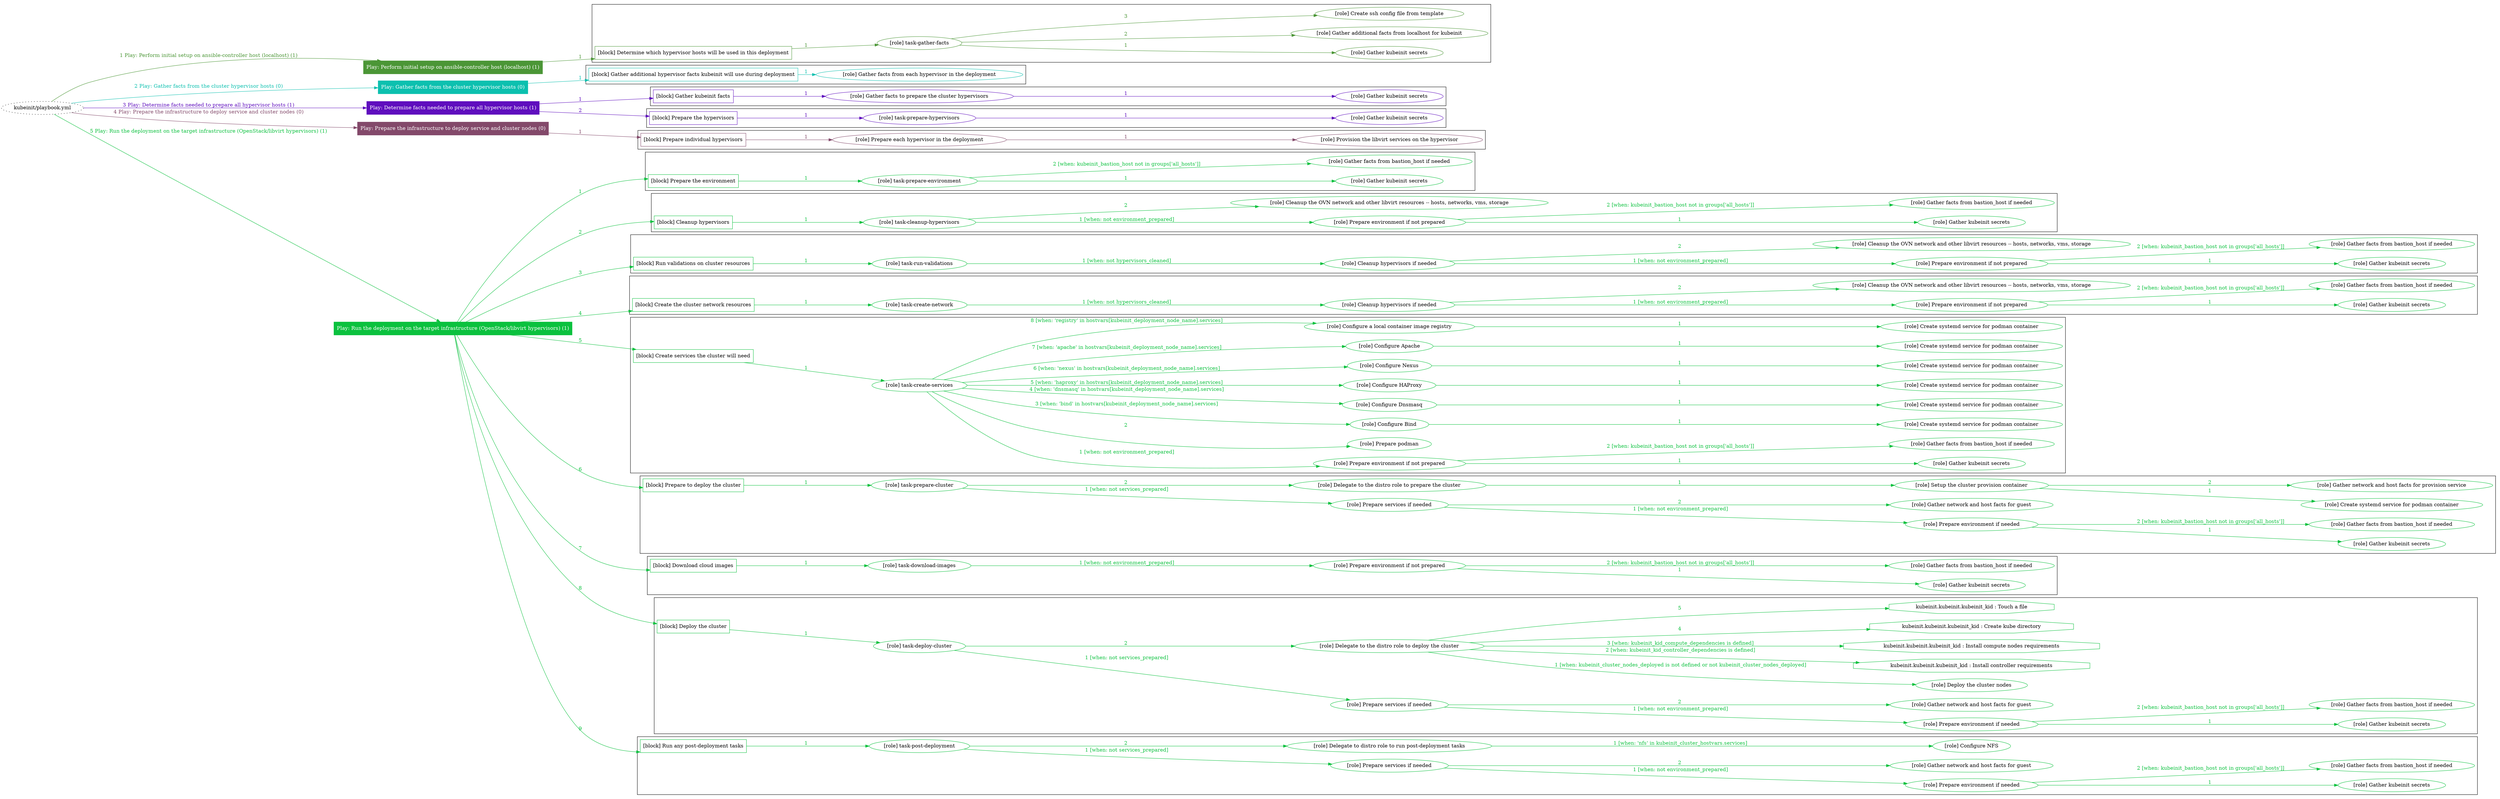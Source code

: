 digraph {
	graph [concentrate=true ordering=in rankdir=LR ratio=fill]
	edge [esep=5 sep=10]
	"kubeinit/playbook.yml" [URL="/home/runner/work/kubeinit/kubeinit/kubeinit/playbook.yml" id=playbook_a48a2277 style=dotted]
	"kubeinit/playbook.yml" -> play_a5d25273 [label="1 Play: Perform initial setup on ansible-controller host (localhost) (1)" color="#4b9636" fontcolor="#4b9636" id=edge_play_a5d25273 labeltooltip="1 Play: Perform initial setup on ansible-controller host (localhost) (1)" tooltip="1 Play: Perform initial setup on ansible-controller host (localhost) (1)"]
	subgraph "Play: Perform initial setup on ansible-controller host (localhost) (1)" {
		play_a5d25273 [label="Play: Perform initial setup on ansible-controller host (localhost) (1)" URL="/home/runner/work/kubeinit/kubeinit/kubeinit/playbook.yml" color="#4b9636" fontcolor="#ffffff" id=play_a5d25273 shape=box style=filled tooltip=localhost]
		play_a5d25273 -> block_2c07a38f [label=1 color="#4b9636" fontcolor="#4b9636" id=edge_block_2c07a38f labeltooltip=1 tooltip=1]
		subgraph cluster_block_2c07a38f {
			block_2c07a38f [label="[block] Determine which hypervisor hosts will be used in this deployment" URL="/home/runner/work/kubeinit/kubeinit/kubeinit/playbook.yml" color="#4b9636" id=block_2c07a38f labeltooltip="Determine which hypervisor hosts will be used in this deployment" shape=box tooltip="Determine which hypervisor hosts will be used in this deployment"]
			block_2c07a38f -> role_2b4d961a [label="1 " color="#4b9636" fontcolor="#4b9636" id=edge_role_2b4d961a labeltooltip="1 " tooltip="1 "]
			subgraph "task-gather-facts" {
				role_2b4d961a [label="[role] task-gather-facts" URL="/home/runner/work/kubeinit/kubeinit/kubeinit/playbook.yml" color="#4b9636" id=role_2b4d961a tooltip="task-gather-facts"]
				role_2b4d961a -> role_d9a3fd1f [label="1 " color="#4b9636" fontcolor="#4b9636" id=edge_role_d9a3fd1f labeltooltip="1 " tooltip="1 "]
				subgraph "Gather kubeinit secrets" {
					role_d9a3fd1f [label="[role] Gather kubeinit secrets" URL="/home/runner/.ansible/collections/ansible_collections/kubeinit/kubeinit/roles/kubeinit_prepare/tasks/build_hypervisors_group.yml" color="#4b9636" id=role_d9a3fd1f tooltip="Gather kubeinit secrets"]
				}
				role_2b4d961a -> role_bcb44d27 [label="2 " color="#4b9636" fontcolor="#4b9636" id=edge_role_bcb44d27 labeltooltip="2 " tooltip="2 "]
				subgraph "Gather additional facts from localhost for kubeinit" {
					role_bcb44d27 [label="[role] Gather additional facts from localhost for kubeinit" URL="/home/runner/.ansible/collections/ansible_collections/kubeinit/kubeinit/roles/kubeinit_prepare/tasks/build_hypervisors_group.yml" color="#4b9636" id=role_bcb44d27 tooltip="Gather additional facts from localhost for kubeinit"]
				}
				role_2b4d961a -> role_b52e5067 [label="3 " color="#4b9636" fontcolor="#4b9636" id=edge_role_b52e5067 labeltooltip="3 " tooltip="3 "]
				subgraph "Create ssh config file from template" {
					role_b52e5067 [label="[role] Create ssh config file from template" URL="/home/runner/.ansible/collections/ansible_collections/kubeinit/kubeinit/roles/kubeinit_prepare/tasks/build_hypervisors_group.yml" color="#4b9636" id=role_b52e5067 tooltip="Create ssh config file from template"]
				}
			}
		}
	}
	"kubeinit/playbook.yml" -> play_1e94cd40 [label="2 Play: Gather facts from the cluster hypervisor hosts (0)" color="#0cc0af" fontcolor="#0cc0af" id=edge_play_1e94cd40 labeltooltip="2 Play: Gather facts from the cluster hypervisor hosts (0)" tooltip="2 Play: Gather facts from the cluster hypervisor hosts (0)"]
	subgraph "Play: Gather facts from the cluster hypervisor hosts (0)" {
		play_1e94cd40 [label="Play: Gather facts from the cluster hypervisor hosts (0)" URL="/home/runner/work/kubeinit/kubeinit/kubeinit/playbook.yml" color="#0cc0af" fontcolor="#ffffff" id=play_1e94cd40 shape=box style=filled tooltip="Play: Gather facts from the cluster hypervisor hosts (0)"]
		play_1e94cd40 -> block_a9047fff [label=1 color="#0cc0af" fontcolor="#0cc0af" id=edge_block_a9047fff labeltooltip=1 tooltip=1]
		subgraph cluster_block_a9047fff {
			block_a9047fff [label="[block] Gather additional hypervisor facts kubeinit will use during deployment" URL="/home/runner/work/kubeinit/kubeinit/kubeinit/playbook.yml" color="#0cc0af" id=block_a9047fff labeltooltip="Gather additional hypervisor facts kubeinit will use during deployment" shape=box tooltip="Gather additional hypervisor facts kubeinit will use during deployment"]
			block_a9047fff -> role_079c99e6 [label="1 " color="#0cc0af" fontcolor="#0cc0af" id=edge_role_079c99e6 labeltooltip="1 " tooltip="1 "]
			subgraph "Gather facts from each hypervisor in the deployment" {
				role_079c99e6 [label="[role] Gather facts from each hypervisor in the deployment" URL="/home/runner/work/kubeinit/kubeinit/kubeinit/playbook.yml" color="#0cc0af" id=role_079c99e6 tooltip="Gather facts from each hypervisor in the deployment"]
			}
		}
	}
	"kubeinit/playbook.yml" -> play_a0967e95 [label="3 Play: Determine facts needed to prepare all hypervisor hosts (1)" color="#5f0ebe" fontcolor="#5f0ebe" id=edge_play_a0967e95 labeltooltip="3 Play: Determine facts needed to prepare all hypervisor hosts (1)" tooltip="3 Play: Determine facts needed to prepare all hypervisor hosts (1)"]
	subgraph "Play: Determine facts needed to prepare all hypervisor hosts (1)" {
		play_a0967e95 [label="Play: Determine facts needed to prepare all hypervisor hosts (1)" URL="/home/runner/work/kubeinit/kubeinit/kubeinit/playbook.yml" color="#5f0ebe" fontcolor="#ffffff" id=play_a0967e95 shape=box style=filled tooltip=localhost]
		play_a0967e95 -> block_c52c2a7d [label=1 color="#5f0ebe" fontcolor="#5f0ebe" id=edge_block_c52c2a7d labeltooltip=1 tooltip=1]
		subgraph cluster_block_c52c2a7d {
			block_c52c2a7d [label="[block] Gather kubeinit facts" URL="/home/runner/work/kubeinit/kubeinit/kubeinit/playbook.yml" color="#5f0ebe" id=block_c52c2a7d labeltooltip="Gather kubeinit facts" shape=box tooltip="Gather kubeinit facts"]
			block_c52c2a7d -> role_381b7d83 [label="1 " color="#5f0ebe" fontcolor="#5f0ebe" id=edge_role_381b7d83 labeltooltip="1 " tooltip="1 "]
			subgraph "Gather facts to prepare the cluster hypervisors" {
				role_381b7d83 [label="[role] Gather facts to prepare the cluster hypervisors" URL="/home/runner/work/kubeinit/kubeinit/kubeinit/playbook.yml" color="#5f0ebe" id=role_381b7d83 tooltip="Gather facts to prepare the cluster hypervisors"]
				role_381b7d83 -> role_ba93ed94 [label="1 " color="#5f0ebe" fontcolor="#5f0ebe" id=edge_role_ba93ed94 labeltooltip="1 " tooltip="1 "]
				subgraph "Gather kubeinit secrets" {
					role_ba93ed94 [label="[role] Gather kubeinit secrets" URL="/home/runner/.ansible/collections/ansible_collections/kubeinit/kubeinit/roles/kubeinit_prepare/tasks/gather_kubeinit_facts.yml" color="#5f0ebe" id=role_ba93ed94 tooltip="Gather kubeinit secrets"]
				}
			}
		}
		play_a0967e95 -> block_7bc893ea [label=2 color="#5f0ebe" fontcolor="#5f0ebe" id=edge_block_7bc893ea labeltooltip=2 tooltip=2]
		subgraph cluster_block_7bc893ea {
			block_7bc893ea [label="[block] Prepare the hypervisors" URL="/home/runner/work/kubeinit/kubeinit/kubeinit/playbook.yml" color="#5f0ebe" id=block_7bc893ea labeltooltip="Prepare the hypervisors" shape=box tooltip="Prepare the hypervisors"]
			block_7bc893ea -> role_4feea10c [label="1 " color="#5f0ebe" fontcolor="#5f0ebe" id=edge_role_4feea10c labeltooltip="1 " tooltip="1 "]
			subgraph "task-prepare-hypervisors" {
				role_4feea10c [label="[role] task-prepare-hypervisors" URL="/home/runner/work/kubeinit/kubeinit/kubeinit/playbook.yml" color="#5f0ebe" id=role_4feea10c tooltip="task-prepare-hypervisors"]
				role_4feea10c -> role_c8824adf [label="1 " color="#5f0ebe" fontcolor="#5f0ebe" id=edge_role_c8824adf labeltooltip="1 " tooltip="1 "]
				subgraph "Gather kubeinit secrets" {
					role_c8824adf [label="[role] Gather kubeinit secrets" URL="/home/runner/.ansible/collections/ansible_collections/kubeinit/kubeinit/roles/kubeinit_prepare/tasks/gather_kubeinit_facts.yml" color="#5f0ebe" id=role_c8824adf tooltip="Gather kubeinit secrets"]
				}
			}
		}
	}
	"kubeinit/playbook.yml" -> play_c64cb3b4 [label="4 Play: Prepare the infrastructure to deploy service and cluster nodes (0)" color="#83496a" fontcolor="#83496a" id=edge_play_c64cb3b4 labeltooltip="4 Play: Prepare the infrastructure to deploy service and cluster nodes (0)" tooltip="4 Play: Prepare the infrastructure to deploy service and cluster nodes (0)"]
	subgraph "Play: Prepare the infrastructure to deploy service and cluster nodes (0)" {
		play_c64cb3b4 [label="Play: Prepare the infrastructure to deploy service and cluster nodes (0)" URL="/home/runner/work/kubeinit/kubeinit/kubeinit/playbook.yml" color="#83496a" fontcolor="#ffffff" id=play_c64cb3b4 shape=box style=filled tooltip="Play: Prepare the infrastructure to deploy service and cluster nodes (0)"]
		play_c64cb3b4 -> block_1e1d881a [label=1 color="#83496a" fontcolor="#83496a" id=edge_block_1e1d881a labeltooltip=1 tooltip=1]
		subgraph cluster_block_1e1d881a {
			block_1e1d881a [label="[block] Prepare individual hypervisors" URL="/home/runner/work/kubeinit/kubeinit/kubeinit/playbook.yml" color="#83496a" id=block_1e1d881a labeltooltip="Prepare individual hypervisors" shape=box tooltip="Prepare individual hypervisors"]
			block_1e1d881a -> role_43c94fa7 [label="1 " color="#83496a" fontcolor="#83496a" id=edge_role_43c94fa7 labeltooltip="1 " tooltip="1 "]
			subgraph "Prepare each hypervisor in the deployment" {
				role_43c94fa7 [label="[role] Prepare each hypervisor in the deployment" URL="/home/runner/work/kubeinit/kubeinit/kubeinit/playbook.yml" color="#83496a" id=role_43c94fa7 tooltip="Prepare each hypervisor in the deployment"]
				role_43c94fa7 -> role_e294dff8 [label="1 " color="#83496a" fontcolor="#83496a" id=edge_role_e294dff8 labeltooltip="1 " tooltip="1 "]
				subgraph "Provision the libvirt services on the hypervisor" {
					role_e294dff8 [label="[role] Provision the libvirt services on the hypervisor" URL="/home/runner/.ansible/collections/ansible_collections/kubeinit/kubeinit/roles/kubeinit_prepare/tasks/prepare_hypervisor.yml" color="#83496a" id=role_e294dff8 tooltip="Provision the libvirt services on the hypervisor"]
				}
			}
		}
	}
	"kubeinit/playbook.yml" -> play_58865e2a [label="5 Play: Run the deployment on the target infrastructure (OpenStack/libvirt hypervisors) (1)" color="#0bc13e" fontcolor="#0bc13e" id=edge_play_58865e2a labeltooltip="5 Play: Run the deployment on the target infrastructure (OpenStack/libvirt hypervisors) (1)" tooltip="5 Play: Run the deployment on the target infrastructure (OpenStack/libvirt hypervisors) (1)"]
	subgraph "Play: Run the deployment on the target infrastructure (OpenStack/libvirt hypervisors) (1)" {
		play_58865e2a [label="Play: Run the deployment on the target infrastructure (OpenStack/libvirt hypervisors) (1)" URL="/home/runner/work/kubeinit/kubeinit/kubeinit/playbook.yml" color="#0bc13e" fontcolor="#ffffff" id=play_58865e2a shape=box style=filled tooltip=localhost]
		play_58865e2a -> block_5cbe4fa2 [label=1 color="#0bc13e" fontcolor="#0bc13e" id=edge_block_5cbe4fa2 labeltooltip=1 tooltip=1]
		subgraph cluster_block_5cbe4fa2 {
			block_5cbe4fa2 [label="[block] Prepare the environment" URL="/home/runner/work/kubeinit/kubeinit/kubeinit/playbook.yml" color="#0bc13e" id=block_5cbe4fa2 labeltooltip="Prepare the environment" shape=box tooltip="Prepare the environment"]
			block_5cbe4fa2 -> role_d7396f3a [label="1 " color="#0bc13e" fontcolor="#0bc13e" id=edge_role_d7396f3a labeltooltip="1 " tooltip="1 "]
			subgraph "task-prepare-environment" {
				role_d7396f3a [label="[role] task-prepare-environment" URL="/home/runner/work/kubeinit/kubeinit/kubeinit/playbook.yml" color="#0bc13e" id=role_d7396f3a tooltip="task-prepare-environment"]
				role_d7396f3a -> role_b352061d [label="1 " color="#0bc13e" fontcolor="#0bc13e" id=edge_role_b352061d labeltooltip="1 " tooltip="1 "]
				subgraph "Gather kubeinit secrets" {
					role_b352061d [label="[role] Gather kubeinit secrets" URL="/home/runner/.ansible/collections/ansible_collections/kubeinit/kubeinit/roles/kubeinit_prepare/tasks/gather_kubeinit_facts.yml" color="#0bc13e" id=role_b352061d tooltip="Gather kubeinit secrets"]
				}
				role_d7396f3a -> role_f04bb5f8 [label="2 [when: kubeinit_bastion_host not in groups['all_hosts']]" color="#0bc13e" fontcolor="#0bc13e" id=edge_role_f04bb5f8 labeltooltip="2 [when: kubeinit_bastion_host not in groups['all_hosts']]" tooltip="2 [when: kubeinit_bastion_host not in groups['all_hosts']]"]
				subgraph "Gather facts from bastion_host if needed" {
					role_f04bb5f8 [label="[role] Gather facts from bastion_host if needed" URL="/home/runner/.ansible/collections/ansible_collections/kubeinit/kubeinit/roles/kubeinit_prepare/tasks/main.yml" color="#0bc13e" id=role_f04bb5f8 tooltip="Gather facts from bastion_host if needed"]
				}
			}
		}
		play_58865e2a -> block_dc0dbefd [label=2 color="#0bc13e" fontcolor="#0bc13e" id=edge_block_dc0dbefd labeltooltip=2 tooltip=2]
		subgraph cluster_block_dc0dbefd {
			block_dc0dbefd [label="[block] Cleanup hypervisors" URL="/home/runner/work/kubeinit/kubeinit/kubeinit/playbook.yml" color="#0bc13e" id=block_dc0dbefd labeltooltip="Cleanup hypervisors" shape=box tooltip="Cleanup hypervisors"]
			block_dc0dbefd -> role_5a1a1c54 [label="1 " color="#0bc13e" fontcolor="#0bc13e" id=edge_role_5a1a1c54 labeltooltip="1 " tooltip="1 "]
			subgraph "task-cleanup-hypervisors" {
				role_5a1a1c54 [label="[role] task-cleanup-hypervisors" URL="/home/runner/work/kubeinit/kubeinit/kubeinit/playbook.yml" color="#0bc13e" id=role_5a1a1c54 tooltip="task-cleanup-hypervisors"]
				role_5a1a1c54 -> role_d30f5492 [label="1 [when: not environment_prepared]" color="#0bc13e" fontcolor="#0bc13e" id=edge_role_d30f5492 labeltooltip="1 [when: not environment_prepared]" tooltip="1 [when: not environment_prepared]"]
				subgraph "Prepare environment if not prepared" {
					role_d30f5492 [label="[role] Prepare environment if not prepared" URL="/home/runner/.ansible/collections/ansible_collections/kubeinit/kubeinit/roles/kubeinit_libvirt/tasks/cleanup_hypervisors.yml" color="#0bc13e" id=role_d30f5492 tooltip="Prepare environment if not prepared"]
					role_d30f5492 -> role_711d78d5 [label="1 " color="#0bc13e" fontcolor="#0bc13e" id=edge_role_711d78d5 labeltooltip="1 " tooltip="1 "]
					subgraph "Gather kubeinit secrets" {
						role_711d78d5 [label="[role] Gather kubeinit secrets" URL="/home/runner/.ansible/collections/ansible_collections/kubeinit/kubeinit/roles/kubeinit_prepare/tasks/gather_kubeinit_facts.yml" color="#0bc13e" id=role_711d78d5 tooltip="Gather kubeinit secrets"]
					}
					role_d30f5492 -> role_93ffa6a8 [label="2 [when: kubeinit_bastion_host not in groups['all_hosts']]" color="#0bc13e" fontcolor="#0bc13e" id=edge_role_93ffa6a8 labeltooltip="2 [when: kubeinit_bastion_host not in groups['all_hosts']]" tooltip="2 [when: kubeinit_bastion_host not in groups['all_hosts']]"]
					subgraph "Gather facts from bastion_host if needed" {
						role_93ffa6a8 [label="[role] Gather facts from bastion_host if needed" URL="/home/runner/.ansible/collections/ansible_collections/kubeinit/kubeinit/roles/kubeinit_prepare/tasks/main.yml" color="#0bc13e" id=role_93ffa6a8 tooltip="Gather facts from bastion_host if needed"]
					}
				}
				role_5a1a1c54 -> role_9eaf2802 [label="2 " color="#0bc13e" fontcolor="#0bc13e" id=edge_role_9eaf2802 labeltooltip="2 " tooltip="2 "]
				subgraph "Cleanup the OVN network and other libvirt resources -- hosts, networks, vms, storage" {
					role_9eaf2802 [label="[role] Cleanup the OVN network and other libvirt resources -- hosts, networks, vms, storage" URL="/home/runner/.ansible/collections/ansible_collections/kubeinit/kubeinit/roles/kubeinit_libvirt/tasks/cleanup_hypervisors.yml" color="#0bc13e" id=role_9eaf2802 tooltip="Cleanup the OVN network and other libvirt resources -- hosts, networks, vms, storage"]
				}
			}
		}
		play_58865e2a -> block_aace1b4f [label=3 color="#0bc13e" fontcolor="#0bc13e" id=edge_block_aace1b4f labeltooltip=3 tooltip=3]
		subgraph cluster_block_aace1b4f {
			block_aace1b4f [label="[block] Run validations on cluster resources" URL="/home/runner/work/kubeinit/kubeinit/kubeinit/playbook.yml" color="#0bc13e" id=block_aace1b4f labeltooltip="Run validations on cluster resources" shape=box tooltip="Run validations on cluster resources"]
			block_aace1b4f -> role_955678df [label="1 " color="#0bc13e" fontcolor="#0bc13e" id=edge_role_955678df labeltooltip="1 " tooltip="1 "]
			subgraph "task-run-validations" {
				role_955678df [label="[role] task-run-validations" URL="/home/runner/work/kubeinit/kubeinit/kubeinit/playbook.yml" color="#0bc13e" id=role_955678df tooltip="task-run-validations"]
				role_955678df -> role_e5bd6dd7 [label="1 [when: not hypervisors_cleaned]" color="#0bc13e" fontcolor="#0bc13e" id=edge_role_e5bd6dd7 labeltooltip="1 [when: not hypervisors_cleaned]" tooltip="1 [when: not hypervisors_cleaned]"]
				subgraph "Cleanup hypervisors if needed" {
					role_e5bd6dd7 [label="[role] Cleanup hypervisors if needed" URL="/home/runner/.ansible/collections/ansible_collections/kubeinit/kubeinit/roles/kubeinit_validations/tasks/main.yml" color="#0bc13e" id=role_e5bd6dd7 tooltip="Cleanup hypervisors if needed"]
					role_e5bd6dd7 -> role_db9baa74 [label="1 [when: not environment_prepared]" color="#0bc13e" fontcolor="#0bc13e" id=edge_role_db9baa74 labeltooltip="1 [when: not environment_prepared]" tooltip="1 [when: not environment_prepared]"]
					subgraph "Prepare environment if not prepared" {
						role_db9baa74 [label="[role] Prepare environment if not prepared" URL="/home/runner/.ansible/collections/ansible_collections/kubeinit/kubeinit/roles/kubeinit_libvirt/tasks/cleanup_hypervisors.yml" color="#0bc13e" id=role_db9baa74 tooltip="Prepare environment if not prepared"]
						role_db9baa74 -> role_b9b709ad [label="1 " color="#0bc13e" fontcolor="#0bc13e" id=edge_role_b9b709ad labeltooltip="1 " tooltip="1 "]
						subgraph "Gather kubeinit secrets" {
							role_b9b709ad [label="[role] Gather kubeinit secrets" URL="/home/runner/.ansible/collections/ansible_collections/kubeinit/kubeinit/roles/kubeinit_prepare/tasks/gather_kubeinit_facts.yml" color="#0bc13e" id=role_b9b709ad tooltip="Gather kubeinit secrets"]
						}
						role_db9baa74 -> role_3b04ba94 [label="2 [when: kubeinit_bastion_host not in groups['all_hosts']]" color="#0bc13e" fontcolor="#0bc13e" id=edge_role_3b04ba94 labeltooltip="2 [when: kubeinit_bastion_host not in groups['all_hosts']]" tooltip="2 [when: kubeinit_bastion_host not in groups['all_hosts']]"]
						subgraph "Gather facts from bastion_host if needed" {
							role_3b04ba94 [label="[role] Gather facts from bastion_host if needed" URL="/home/runner/.ansible/collections/ansible_collections/kubeinit/kubeinit/roles/kubeinit_prepare/tasks/main.yml" color="#0bc13e" id=role_3b04ba94 tooltip="Gather facts from bastion_host if needed"]
						}
					}
					role_e5bd6dd7 -> role_31c054c8 [label="2 " color="#0bc13e" fontcolor="#0bc13e" id=edge_role_31c054c8 labeltooltip="2 " tooltip="2 "]
					subgraph "Cleanup the OVN network and other libvirt resources -- hosts, networks, vms, storage" {
						role_31c054c8 [label="[role] Cleanup the OVN network and other libvirt resources -- hosts, networks, vms, storage" URL="/home/runner/.ansible/collections/ansible_collections/kubeinit/kubeinit/roles/kubeinit_libvirt/tasks/cleanup_hypervisors.yml" color="#0bc13e" id=role_31c054c8 tooltip="Cleanup the OVN network and other libvirt resources -- hosts, networks, vms, storage"]
					}
				}
			}
		}
		play_58865e2a -> block_db53920e [label=4 color="#0bc13e" fontcolor="#0bc13e" id=edge_block_db53920e labeltooltip=4 tooltip=4]
		subgraph cluster_block_db53920e {
			block_db53920e [label="[block] Create the cluster network resources" URL="/home/runner/work/kubeinit/kubeinit/kubeinit/playbook.yml" color="#0bc13e" id=block_db53920e labeltooltip="Create the cluster network resources" shape=box tooltip="Create the cluster network resources"]
			block_db53920e -> role_1194b6df [label="1 " color="#0bc13e" fontcolor="#0bc13e" id=edge_role_1194b6df labeltooltip="1 " tooltip="1 "]
			subgraph "task-create-network" {
				role_1194b6df [label="[role] task-create-network" URL="/home/runner/work/kubeinit/kubeinit/kubeinit/playbook.yml" color="#0bc13e" id=role_1194b6df tooltip="task-create-network"]
				role_1194b6df -> role_24cdd374 [label="1 [when: not hypervisors_cleaned]" color="#0bc13e" fontcolor="#0bc13e" id=edge_role_24cdd374 labeltooltip="1 [when: not hypervisors_cleaned]" tooltip="1 [when: not hypervisors_cleaned]"]
				subgraph "Cleanup hypervisors if needed" {
					role_24cdd374 [label="[role] Cleanup hypervisors if needed" URL="/home/runner/.ansible/collections/ansible_collections/kubeinit/kubeinit/roles/kubeinit_libvirt/tasks/create_network.yml" color="#0bc13e" id=role_24cdd374 tooltip="Cleanup hypervisors if needed"]
					role_24cdd374 -> role_cb6e92ad [label="1 [when: not environment_prepared]" color="#0bc13e" fontcolor="#0bc13e" id=edge_role_cb6e92ad labeltooltip="1 [when: not environment_prepared]" tooltip="1 [when: not environment_prepared]"]
					subgraph "Prepare environment if not prepared" {
						role_cb6e92ad [label="[role] Prepare environment if not prepared" URL="/home/runner/.ansible/collections/ansible_collections/kubeinit/kubeinit/roles/kubeinit_libvirt/tasks/cleanup_hypervisors.yml" color="#0bc13e" id=role_cb6e92ad tooltip="Prepare environment if not prepared"]
						role_cb6e92ad -> role_81dd50ab [label="1 " color="#0bc13e" fontcolor="#0bc13e" id=edge_role_81dd50ab labeltooltip="1 " tooltip="1 "]
						subgraph "Gather kubeinit secrets" {
							role_81dd50ab [label="[role] Gather kubeinit secrets" URL="/home/runner/.ansible/collections/ansible_collections/kubeinit/kubeinit/roles/kubeinit_prepare/tasks/gather_kubeinit_facts.yml" color="#0bc13e" id=role_81dd50ab tooltip="Gather kubeinit secrets"]
						}
						role_cb6e92ad -> role_074266c0 [label="2 [when: kubeinit_bastion_host not in groups['all_hosts']]" color="#0bc13e" fontcolor="#0bc13e" id=edge_role_074266c0 labeltooltip="2 [when: kubeinit_bastion_host not in groups['all_hosts']]" tooltip="2 [when: kubeinit_bastion_host not in groups['all_hosts']]"]
						subgraph "Gather facts from bastion_host if needed" {
							role_074266c0 [label="[role] Gather facts from bastion_host if needed" URL="/home/runner/.ansible/collections/ansible_collections/kubeinit/kubeinit/roles/kubeinit_prepare/tasks/main.yml" color="#0bc13e" id=role_074266c0 tooltip="Gather facts from bastion_host if needed"]
						}
					}
					role_24cdd374 -> role_0cbd2876 [label="2 " color="#0bc13e" fontcolor="#0bc13e" id=edge_role_0cbd2876 labeltooltip="2 " tooltip="2 "]
					subgraph "Cleanup the OVN network and other libvirt resources -- hosts, networks, vms, storage" {
						role_0cbd2876 [label="[role] Cleanup the OVN network and other libvirt resources -- hosts, networks, vms, storage" URL="/home/runner/.ansible/collections/ansible_collections/kubeinit/kubeinit/roles/kubeinit_libvirt/tasks/cleanup_hypervisors.yml" color="#0bc13e" id=role_0cbd2876 tooltip="Cleanup the OVN network and other libvirt resources -- hosts, networks, vms, storage"]
					}
				}
			}
		}
		play_58865e2a -> block_e35eb8c0 [label=5 color="#0bc13e" fontcolor="#0bc13e" id=edge_block_e35eb8c0 labeltooltip=5 tooltip=5]
		subgraph cluster_block_e35eb8c0 {
			block_e35eb8c0 [label="[block] Create services the cluster will need" URL="/home/runner/work/kubeinit/kubeinit/kubeinit/playbook.yml" color="#0bc13e" id=block_e35eb8c0 labeltooltip="Create services the cluster will need" shape=box tooltip="Create services the cluster will need"]
			block_e35eb8c0 -> role_3ea557a4 [label="1 " color="#0bc13e" fontcolor="#0bc13e" id=edge_role_3ea557a4 labeltooltip="1 " tooltip="1 "]
			subgraph "task-create-services" {
				role_3ea557a4 [label="[role] task-create-services" URL="/home/runner/work/kubeinit/kubeinit/kubeinit/playbook.yml" color="#0bc13e" id=role_3ea557a4 tooltip="task-create-services"]
				role_3ea557a4 -> role_52642381 [label="1 [when: not environment_prepared]" color="#0bc13e" fontcolor="#0bc13e" id=edge_role_52642381 labeltooltip="1 [when: not environment_prepared]" tooltip="1 [when: not environment_prepared]"]
				subgraph "Prepare environment if not prepared" {
					role_52642381 [label="[role] Prepare environment if not prepared" URL="/home/runner/.ansible/collections/ansible_collections/kubeinit/kubeinit/roles/kubeinit_services/tasks/main.yml" color="#0bc13e" id=role_52642381 tooltip="Prepare environment if not prepared"]
					role_52642381 -> role_3dc8a538 [label="1 " color="#0bc13e" fontcolor="#0bc13e" id=edge_role_3dc8a538 labeltooltip="1 " tooltip="1 "]
					subgraph "Gather kubeinit secrets" {
						role_3dc8a538 [label="[role] Gather kubeinit secrets" URL="/home/runner/.ansible/collections/ansible_collections/kubeinit/kubeinit/roles/kubeinit_prepare/tasks/gather_kubeinit_facts.yml" color="#0bc13e" id=role_3dc8a538 tooltip="Gather kubeinit secrets"]
					}
					role_52642381 -> role_e21a7c20 [label="2 [when: kubeinit_bastion_host not in groups['all_hosts']]" color="#0bc13e" fontcolor="#0bc13e" id=edge_role_e21a7c20 labeltooltip="2 [when: kubeinit_bastion_host not in groups['all_hosts']]" tooltip="2 [when: kubeinit_bastion_host not in groups['all_hosts']]"]
					subgraph "Gather facts from bastion_host if needed" {
						role_e21a7c20 [label="[role] Gather facts from bastion_host if needed" URL="/home/runner/.ansible/collections/ansible_collections/kubeinit/kubeinit/roles/kubeinit_prepare/tasks/main.yml" color="#0bc13e" id=role_e21a7c20 tooltip="Gather facts from bastion_host if needed"]
					}
				}
				role_3ea557a4 -> role_3f4bc1ab [label="2 " color="#0bc13e" fontcolor="#0bc13e" id=edge_role_3f4bc1ab labeltooltip="2 " tooltip="2 "]
				subgraph "Prepare podman" {
					role_3f4bc1ab [label="[role] Prepare podman" URL="/home/runner/.ansible/collections/ansible_collections/kubeinit/kubeinit/roles/kubeinit_services/tasks/00_create_service_pod.yml" color="#0bc13e" id=role_3f4bc1ab tooltip="Prepare podman"]
				}
				role_3ea557a4 -> role_d6265e8e [label="3 [when: 'bind' in hostvars[kubeinit_deployment_node_name].services]" color="#0bc13e" fontcolor="#0bc13e" id=edge_role_d6265e8e labeltooltip="3 [when: 'bind' in hostvars[kubeinit_deployment_node_name].services]" tooltip="3 [when: 'bind' in hostvars[kubeinit_deployment_node_name].services]"]
				subgraph "Configure Bind" {
					role_d6265e8e [label="[role] Configure Bind" URL="/home/runner/.ansible/collections/ansible_collections/kubeinit/kubeinit/roles/kubeinit_services/tasks/start_services_containers.yml" color="#0bc13e" id=role_d6265e8e tooltip="Configure Bind"]
					role_d6265e8e -> role_3beea017 [label="1 " color="#0bc13e" fontcolor="#0bc13e" id=edge_role_3beea017 labeltooltip="1 " tooltip="1 "]
					subgraph "Create systemd service for podman container" {
						role_3beea017 [label="[role] Create systemd service for podman container" URL="/home/runner/.ansible/collections/ansible_collections/kubeinit/kubeinit/roles/kubeinit_bind/tasks/main.yml" color="#0bc13e" id=role_3beea017 tooltip="Create systemd service for podman container"]
					}
				}
				role_3ea557a4 -> role_6ff105a4 [label="4 [when: 'dnsmasq' in hostvars[kubeinit_deployment_node_name].services]" color="#0bc13e" fontcolor="#0bc13e" id=edge_role_6ff105a4 labeltooltip="4 [when: 'dnsmasq' in hostvars[kubeinit_deployment_node_name].services]" tooltip="4 [when: 'dnsmasq' in hostvars[kubeinit_deployment_node_name].services]"]
				subgraph "Configure Dnsmasq" {
					role_6ff105a4 [label="[role] Configure Dnsmasq" URL="/home/runner/.ansible/collections/ansible_collections/kubeinit/kubeinit/roles/kubeinit_services/tasks/start_services_containers.yml" color="#0bc13e" id=role_6ff105a4 tooltip="Configure Dnsmasq"]
					role_6ff105a4 -> role_ed406cfe [label="1 " color="#0bc13e" fontcolor="#0bc13e" id=edge_role_ed406cfe labeltooltip="1 " tooltip="1 "]
					subgraph "Create systemd service for podman container" {
						role_ed406cfe [label="[role] Create systemd service for podman container" URL="/home/runner/.ansible/collections/ansible_collections/kubeinit/kubeinit/roles/kubeinit_dnsmasq/tasks/main.yml" color="#0bc13e" id=role_ed406cfe tooltip="Create systemd service for podman container"]
					}
				}
				role_3ea557a4 -> role_9b9c1dbe [label="5 [when: 'haproxy' in hostvars[kubeinit_deployment_node_name].services]" color="#0bc13e" fontcolor="#0bc13e" id=edge_role_9b9c1dbe labeltooltip="5 [when: 'haproxy' in hostvars[kubeinit_deployment_node_name].services]" tooltip="5 [when: 'haproxy' in hostvars[kubeinit_deployment_node_name].services]"]
				subgraph "Configure HAProxy" {
					role_9b9c1dbe [label="[role] Configure HAProxy" URL="/home/runner/.ansible/collections/ansible_collections/kubeinit/kubeinit/roles/kubeinit_services/tasks/start_services_containers.yml" color="#0bc13e" id=role_9b9c1dbe tooltip="Configure HAProxy"]
					role_9b9c1dbe -> role_cc0010a4 [label="1 " color="#0bc13e" fontcolor="#0bc13e" id=edge_role_cc0010a4 labeltooltip="1 " tooltip="1 "]
					subgraph "Create systemd service for podman container" {
						role_cc0010a4 [label="[role] Create systemd service for podman container" URL="/home/runner/.ansible/collections/ansible_collections/kubeinit/kubeinit/roles/kubeinit_haproxy/tasks/main.yml" color="#0bc13e" id=role_cc0010a4 tooltip="Create systemd service for podman container"]
					}
				}
				role_3ea557a4 -> role_9122dee0 [label="6 [when: 'nexus' in hostvars[kubeinit_deployment_node_name].services]" color="#0bc13e" fontcolor="#0bc13e" id=edge_role_9122dee0 labeltooltip="6 [when: 'nexus' in hostvars[kubeinit_deployment_node_name].services]" tooltip="6 [when: 'nexus' in hostvars[kubeinit_deployment_node_name].services]"]
				subgraph "Configure Nexus" {
					role_9122dee0 [label="[role] Configure Nexus" URL="/home/runner/.ansible/collections/ansible_collections/kubeinit/kubeinit/roles/kubeinit_services/tasks/start_services_containers.yml" color="#0bc13e" id=role_9122dee0 tooltip="Configure Nexus"]
					role_9122dee0 -> role_f2e9ab43 [label="1 " color="#0bc13e" fontcolor="#0bc13e" id=edge_role_f2e9ab43 labeltooltip="1 " tooltip="1 "]
					subgraph "Create systemd service for podman container" {
						role_f2e9ab43 [label="[role] Create systemd service for podman container" URL="/home/runner/.ansible/collections/ansible_collections/kubeinit/kubeinit/roles/kubeinit_nexus/tasks/main.yml" color="#0bc13e" id=role_f2e9ab43 tooltip="Create systemd service for podman container"]
					}
				}
				role_3ea557a4 -> role_080aa397 [label="7 [when: 'apache' in hostvars[kubeinit_deployment_node_name].services]" color="#0bc13e" fontcolor="#0bc13e" id=edge_role_080aa397 labeltooltip="7 [when: 'apache' in hostvars[kubeinit_deployment_node_name].services]" tooltip="7 [when: 'apache' in hostvars[kubeinit_deployment_node_name].services]"]
				subgraph "Configure Apache" {
					role_080aa397 [label="[role] Configure Apache" URL="/home/runner/.ansible/collections/ansible_collections/kubeinit/kubeinit/roles/kubeinit_services/tasks/start_services_containers.yml" color="#0bc13e" id=role_080aa397 tooltip="Configure Apache"]
					role_080aa397 -> role_31209e64 [label="1 " color="#0bc13e" fontcolor="#0bc13e" id=edge_role_31209e64 labeltooltip="1 " tooltip="1 "]
					subgraph "Create systemd service for podman container" {
						role_31209e64 [label="[role] Create systemd service for podman container" URL="/home/runner/.ansible/collections/ansible_collections/kubeinit/kubeinit/roles/kubeinit_apache/tasks/main.yml" color="#0bc13e" id=role_31209e64 tooltip="Create systemd service for podman container"]
					}
				}
				role_3ea557a4 -> role_771e650c [label="8 [when: 'registry' in hostvars[kubeinit_deployment_node_name].services]" color="#0bc13e" fontcolor="#0bc13e" id=edge_role_771e650c labeltooltip="8 [when: 'registry' in hostvars[kubeinit_deployment_node_name].services]" tooltip="8 [when: 'registry' in hostvars[kubeinit_deployment_node_name].services]"]
				subgraph "Configure a local container image registry" {
					role_771e650c [label="[role] Configure a local container image registry" URL="/home/runner/.ansible/collections/ansible_collections/kubeinit/kubeinit/roles/kubeinit_services/tasks/start_services_containers.yml" color="#0bc13e" id=role_771e650c tooltip="Configure a local container image registry"]
					role_771e650c -> role_0453cf43 [label="1 " color="#0bc13e" fontcolor="#0bc13e" id=edge_role_0453cf43 labeltooltip="1 " tooltip="1 "]
					subgraph "Create systemd service for podman container" {
						role_0453cf43 [label="[role] Create systemd service for podman container" URL="/home/runner/.ansible/collections/ansible_collections/kubeinit/kubeinit/roles/kubeinit_registry/tasks/main.yml" color="#0bc13e" id=role_0453cf43 tooltip="Create systemd service for podman container"]
					}
				}
			}
		}
		play_58865e2a -> block_ff459727 [label=6 color="#0bc13e" fontcolor="#0bc13e" id=edge_block_ff459727 labeltooltip=6 tooltip=6]
		subgraph cluster_block_ff459727 {
			block_ff459727 [label="[block] Prepare to deploy the cluster" URL="/home/runner/work/kubeinit/kubeinit/kubeinit/playbook.yml" color="#0bc13e" id=block_ff459727 labeltooltip="Prepare to deploy the cluster" shape=box tooltip="Prepare to deploy the cluster"]
			block_ff459727 -> role_68aebdb0 [label="1 " color="#0bc13e" fontcolor="#0bc13e" id=edge_role_68aebdb0 labeltooltip="1 " tooltip="1 "]
			subgraph "task-prepare-cluster" {
				role_68aebdb0 [label="[role] task-prepare-cluster" URL="/home/runner/work/kubeinit/kubeinit/kubeinit/playbook.yml" color="#0bc13e" id=role_68aebdb0 tooltip="task-prepare-cluster"]
				role_68aebdb0 -> role_7f8a2845 [label="1 [when: not services_prepared]" color="#0bc13e" fontcolor="#0bc13e" id=edge_role_7f8a2845 labeltooltip="1 [when: not services_prepared]" tooltip="1 [when: not services_prepared]"]
				subgraph "Prepare services if needed" {
					role_7f8a2845 [label="[role] Prepare services if needed" URL="/home/runner/.ansible/collections/ansible_collections/kubeinit/kubeinit/roles/kubeinit_prepare/tasks/prepare_cluster.yml" color="#0bc13e" id=role_7f8a2845 tooltip="Prepare services if needed"]
					role_7f8a2845 -> role_e8826d6c [label="1 [when: not environment_prepared]" color="#0bc13e" fontcolor="#0bc13e" id=edge_role_e8826d6c labeltooltip="1 [when: not environment_prepared]" tooltip="1 [when: not environment_prepared]"]
					subgraph "Prepare environment if needed" {
						role_e8826d6c [label="[role] Prepare environment if needed" URL="/home/runner/.ansible/collections/ansible_collections/kubeinit/kubeinit/roles/kubeinit_services/tasks/prepare_services.yml" color="#0bc13e" id=role_e8826d6c tooltip="Prepare environment if needed"]
						role_e8826d6c -> role_b2ca09b4 [label="1 " color="#0bc13e" fontcolor="#0bc13e" id=edge_role_b2ca09b4 labeltooltip="1 " tooltip="1 "]
						subgraph "Gather kubeinit secrets" {
							role_b2ca09b4 [label="[role] Gather kubeinit secrets" URL="/home/runner/.ansible/collections/ansible_collections/kubeinit/kubeinit/roles/kubeinit_prepare/tasks/gather_kubeinit_facts.yml" color="#0bc13e" id=role_b2ca09b4 tooltip="Gather kubeinit secrets"]
						}
						role_e8826d6c -> role_da59dc9e [label="2 [when: kubeinit_bastion_host not in groups['all_hosts']]" color="#0bc13e" fontcolor="#0bc13e" id=edge_role_da59dc9e labeltooltip="2 [when: kubeinit_bastion_host not in groups['all_hosts']]" tooltip="2 [when: kubeinit_bastion_host not in groups['all_hosts']]"]
						subgraph "Gather facts from bastion_host if needed" {
							role_da59dc9e [label="[role] Gather facts from bastion_host if needed" URL="/home/runner/.ansible/collections/ansible_collections/kubeinit/kubeinit/roles/kubeinit_prepare/tasks/main.yml" color="#0bc13e" id=role_da59dc9e tooltip="Gather facts from bastion_host if needed"]
						}
					}
					role_7f8a2845 -> role_39f6026b [label="2 " color="#0bc13e" fontcolor="#0bc13e" id=edge_role_39f6026b labeltooltip="2 " tooltip="2 "]
					subgraph "Gather network and host facts for guest" {
						role_39f6026b [label="[role] Gather network and host facts for guest" URL="/home/runner/.ansible/collections/ansible_collections/kubeinit/kubeinit/roles/kubeinit_services/tasks/prepare_services.yml" color="#0bc13e" id=role_39f6026b tooltip="Gather network and host facts for guest"]
					}
				}
				role_68aebdb0 -> role_50b6e9ab [label="2 " color="#0bc13e" fontcolor="#0bc13e" id=edge_role_50b6e9ab labeltooltip="2 " tooltip="2 "]
				subgraph "Delegate to the distro role to prepare the cluster" {
					role_50b6e9ab [label="[role] Delegate to the distro role to prepare the cluster" URL="/home/runner/.ansible/collections/ansible_collections/kubeinit/kubeinit/roles/kubeinit_prepare/tasks/prepare_cluster.yml" color="#0bc13e" id=role_50b6e9ab tooltip="Delegate to the distro role to prepare the cluster"]
					role_50b6e9ab -> role_239060df [label="1 " color="#0bc13e" fontcolor="#0bc13e" id=edge_role_239060df labeltooltip="1 " tooltip="1 "]
					subgraph "Setup the cluster provision container" {
						role_239060df [label="[role] Setup the cluster provision container" URL="/home/runner/.ansible/collections/ansible_collections/kubeinit/kubeinit/roles/kubeinit_kid/tasks/prepare_cluster.yml" color="#0bc13e" id=role_239060df tooltip="Setup the cluster provision container"]
						role_239060df -> role_252463d0 [label="1 " color="#0bc13e" fontcolor="#0bc13e" id=edge_role_252463d0 labeltooltip="1 " tooltip="1 "]
						subgraph "Create systemd service for podman container" {
							role_252463d0 [label="[role] Create systemd service for podman container" URL="/home/runner/.ansible/collections/ansible_collections/kubeinit/kubeinit/roles/kubeinit_services/tasks/create_provision_container.yml" color="#0bc13e" id=role_252463d0 tooltip="Create systemd service for podman container"]
						}
						role_239060df -> role_d6e4fec7 [label="2 " color="#0bc13e" fontcolor="#0bc13e" id=edge_role_d6e4fec7 labeltooltip="2 " tooltip="2 "]
						subgraph "Gather network and host facts for provision service" {
							role_d6e4fec7 [label="[role] Gather network and host facts for provision service" URL="/home/runner/.ansible/collections/ansible_collections/kubeinit/kubeinit/roles/kubeinit_services/tasks/create_provision_container.yml" color="#0bc13e" id=role_d6e4fec7 tooltip="Gather network and host facts for provision service"]
						}
					}
				}
			}
		}
		play_58865e2a -> block_7f873128 [label=7 color="#0bc13e" fontcolor="#0bc13e" id=edge_block_7f873128 labeltooltip=7 tooltip=7]
		subgraph cluster_block_7f873128 {
			block_7f873128 [label="[block] Download cloud images" URL="/home/runner/work/kubeinit/kubeinit/kubeinit/playbook.yml" color="#0bc13e" id=block_7f873128 labeltooltip="Download cloud images" shape=box tooltip="Download cloud images"]
			block_7f873128 -> role_2efac383 [label="1 " color="#0bc13e" fontcolor="#0bc13e" id=edge_role_2efac383 labeltooltip="1 " tooltip="1 "]
			subgraph "task-download-images" {
				role_2efac383 [label="[role] task-download-images" URL="/home/runner/work/kubeinit/kubeinit/kubeinit/playbook.yml" color="#0bc13e" id=role_2efac383 tooltip="task-download-images"]
				role_2efac383 -> role_be731dc6 [label="1 [when: not environment_prepared]" color="#0bc13e" fontcolor="#0bc13e" id=edge_role_be731dc6 labeltooltip="1 [when: not environment_prepared]" tooltip="1 [when: not environment_prepared]"]
				subgraph "Prepare environment if not prepared" {
					role_be731dc6 [label="[role] Prepare environment if not prepared" URL="/home/runner/.ansible/collections/ansible_collections/kubeinit/kubeinit/roles/kubeinit_libvirt/tasks/download_cloud_images.yml" color="#0bc13e" id=role_be731dc6 tooltip="Prepare environment if not prepared"]
					role_be731dc6 -> role_ed070bd8 [label="1 " color="#0bc13e" fontcolor="#0bc13e" id=edge_role_ed070bd8 labeltooltip="1 " tooltip="1 "]
					subgraph "Gather kubeinit secrets" {
						role_ed070bd8 [label="[role] Gather kubeinit secrets" URL="/home/runner/.ansible/collections/ansible_collections/kubeinit/kubeinit/roles/kubeinit_prepare/tasks/gather_kubeinit_facts.yml" color="#0bc13e" id=role_ed070bd8 tooltip="Gather kubeinit secrets"]
					}
					role_be731dc6 -> role_2879e131 [label="2 [when: kubeinit_bastion_host not in groups['all_hosts']]" color="#0bc13e" fontcolor="#0bc13e" id=edge_role_2879e131 labeltooltip="2 [when: kubeinit_bastion_host not in groups['all_hosts']]" tooltip="2 [when: kubeinit_bastion_host not in groups['all_hosts']]"]
					subgraph "Gather facts from bastion_host if needed" {
						role_2879e131 [label="[role] Gather facts from bastion_host if needed" URL="/home/runner/.ansible/collections/ansible_collections/kubeinit/kubeinit/roles/kubeinit_prepare/tasks/main.yml" color="#0bc13e" id=role_2879e131 tooltip="Gather facts from bastion_host if needed"]
					}
				}
			}
		}
		play_58865e2a -> block_d38995dd [label=8 color="#0bc13e" fontcolor="#0bc13e" id=edge_block_d38995dd labeltooltip=8 tooltip=8]
		subgraph cluster_block_d38995dd {
			block_d38995dd [label="[block] Deploy the cluster" URL="/home/runner/work/kubeinit/kubeinit/kubeinit/playbook.yml" color="#0bc13e" id=block_d38995dd labeltooltip="Deploy the cluster" shape=box tooltip="Deploy the cluster"]
			block_d38995dd -> role_d44c7d55 [label="1 " color="#0bc13e" fontcolor="#0bc13e" id=edge_role_d44c7d55 labeltooltip="1 " tooltip="1 "]
			subgraph "task-deploy-cluster" {
				role_d44c7d55 [label="[role] task-deploy-cluster" URL="/home/runner/work/kubeinit/kubeinit/kubeinit/playbook.yml" color="#0bc13e" id=role_d44c7d55 tooltip="task-deploy-cluster"]
				role_d44c7d55 -> role_ffa24e59 [label="1 [when: not services_prepared]" color="#0bc13e" fontcolor="#0bc13e" id=edge_role_ffa24e59 labeltooltip="1 [when: not services_prepared]" tooltip="1 [when: not services_prepared]"]
				subgraph "Prepare services if needed" {
					role_ffa24e59 [label="[role] Prepare services if needed" URL="/home/runner/.ansible/collections/ansible_collections/kubeinit/kubeinit/roles/kubeinit_prepare/tasks/deploy_cluster.yml" color="#0bc13e" id=role_ffa24e59 tooltip="Prepare services if needed"]
					role_ffa24e59 -> role_925bdb71 [label="1 [when: not environment_prepared]" color="#0bc13e" fontcolor="#0bc13e" id=edge_role_925bdb71 labeltooltip="1 [when: not environment_prepared]" tooltip="1 [when: not environment_prepared]"]
					subgraph "Prepare environment if needed" {
						role_925bdb71 [label="[role] Prepare environment if needed" URL="/home/runner/.ansible/collections/ansible_collections/kubeinit/kubeinit/roles/kubeinit_services/tasks/prepare_services.yml" color="#0bc13e" id=role_925bdb71 tooltip="Prepare environment if needed"]
						role_925bdb71 -> role_93d2b531 [label="1 " color="#0bc13e" fontcolor="#0bc13e" id=edge_role_93d2b531 labeltooltip="1 " tooltip="1 "]
						subgraph "Gather kubeinit secrets" {
							role_93d2b531 [label="[role] Gather kubeinit secrets" URL="/home/runner/.ansible/collections/ansible_collections/kubeinit/kubeinit/roles/kubeinit_prepare/tasks/gather_kubeinit_facts.yml" color="#0bc13e" id=role_93d2b531 tooltip="Gather kubeinit secrets"]
						}
						role_925bdb71 -> role_cfe14219 [label="2 [when: kubeinit_bastion_host not in groups['all_hosts']]" color="#0bc13e" fontcolor="#0bc13e" id=edge_role_cfe14219 labeltooltip="2 [when: kubeinit_bastion_host not in groups['all_hosts']]" tooltip="2 [when: kubeinit_bastion_host not in groups['all_hosts']]"]
						subgraph "Gather facts from bastion_host if needed" {
							role_cfe14219 [label="[role] Gather facts from bastion_host if needed" URL="/home/runner/.ansible/collections/ansible_collections/kubeinit/kubeinit/roles/kubeinit_prepare/tasks/main.yml" color="#0bc13e" id=role_cfe14219 tooltip="Gather facts from bastion_host if needed"]
						}
					}
					role_ffa24e59 -> role_e5553eba [label="2 " color="#0bc13e" fontcolor="#0bc13e" id=edge_role_e5553eba labeltooltip="2 " tooltip="2 "]
					subgraph "Gather network and host facts for guest" {
						role_e5553eba [label="[role] Gather network and host facts for guest" URL="/home/runner/.ansible/collections/ansible_collections/kubeinit/kubeinit/roles/kubeinit_services/tasks/prepare_services.yml" color="#0bc13e" id=role_e5553eba tooltip="Gather network and host facts for guest"]
					}
				}
				role_d44c7d55 -> role_5e1cd8b5 [label="2 " color="#0bc13e" fontcolor="#0bc13e" id=edge_role_5e1cd8b5 labeltooltip="2 " tooltip="2 "]
				subgraph "Delegate to the distro role to deploy the cluster" {
					role_5e1cd8b5 [label="[role] Delegate to the distro role to deploy the cluster" URL="/home/runner/.ansible/collections/ansible_collections/kubeinit/kubeinit/roles/kubeinit_prepare/tasks/deploy_cluster.yml" color="#0bc13e" id=role_5e1cd8b5 tooltip="Delegate to the distro role to deploy the cluster"]
					role_5e1cd8b5 -> role_234a5ae4 [label="1 [when: kubeinit_cluster_nodes_deployed is not defined or not kubeinit_cluster_nodes_deployed]" color="#0bc13e" fontcolor="#0bc13e" id=edge_role_234a5ae4 labeltooltip="1 [when: kubeinit_cluster_nodes_deployed is not defined or not kubeinit_cluster_nodes_deployed]" tooltip="1 [when: kubeinit_cluster_nodes_deployed is not defined or not kubeinit_cluster_nodes_deployed]"]
					subgraph "Deploy the cluster nodes" {
						role_234a5ae4 [label="[role] Deploy the cluster nodes" URL="/home/runner/.ansible/collections/ansible_collections/kubeinit/kubeinit/roles/kubeinit_kid/tasks/main.yml" color="#0bc13e" id=role_234a5ae4 tooltip="Deploy the cluster nodes"]
					}
					task_91fb64a9 [label="kubeinit.kubeinit.kubeinit_kid : Install controller requirements" URL="/home/runner/.ansible/collections/ansible_collections/kubeinit/kubeinit/roles/kubeinit_kid/tasks/main.yml" color="#0bc13e" id=task_91fb64a9 shape=octagon tooltip="kubeinit.kubeinit.kubeinit_kid : Install controller requirements"]
					role_5e1cd8b5 -> task_91fb64a9 [label="2 [when: kubeinit_kid_controller_dependencies is defined]" color="#0bc13e" fontcolor="#0bc13e" id=edge_task_91fb64a9 labeltooltip="2 [when: kubeinit_kid_controller_dependencies is defined]" tooltip="2 [when: kubeinit_kid_controller_dependencies is defined]"]
					task_f2f40cf8 [label="kubeinit.kubeinit.kubeinit_kid : Install compute nodes requirements" URL="/home/runner/.ansible/collections/ansible_collections/kubeinit/kubeinit/roles/kubeinit_kid/tasks/main.yml" color="#0bc13e" id=task_f2f40cf8 shape=octagon tooltip="kubeinit.kubeinit.kubeinit_kid : Install compute nodes requirements"]
					role_5e1cd8b5 -> task_f2f40cf8 [label="3 [when: kubeinit_kid_compute_dependencies is defined]" color="#0bc13e" fontcolor="#0bc13e" id=edge_task_f2f40cf8 labeltooltip="3 [when: kubeinit_kid_compute_dependencies is defined]" tooltip="3 [when: kubeinit_kid_compute_dependencies is defined]"]
					task_bf089426 [label="kubeinit.kubeinit.kubeinit_kid : Create kube directory" URL="/home/runner/.ansible/collections/ansible_collections/kubeinit/kubeinit/roles/kubeinit_kid/tasks/main.yml" color="#0bc13e" id=task_bf089426 shape=octagon tooltip="kubeinit.kubeinit.kubeinit_kid : Create kube directory"]
					role_5e1cd8b5 -> task_bf089426 [label="4 " color="#0bc13e" fontcolor="#0bc13e" id=edge_task_bf089426 labeltooltip="4 " tooltip="4 "]
					task_6143ad0e [label="kubeinit.kubeinit.kubeinit_kid : Touch a file" URL="/home/runner/.ansible/collections/ansible_collections/kubeinit/kubeinit/roles/kubeinit_kid/tasks/main.yml" color="#0bc13e" id=task_6143ad0e shape=octagon tooltip="kubeinit.kubeinit.kubeinit_kid : Touch a file"]
					role_5e1cd8b5 -> task_6143ad0e [label="5 " color="#0bc13e" fontcolor="#0bc13e" id=edge_task_6143ad0e labeltooltip="5 " tooltip="5 "]
				}
			}
		}
		play_58865e2a -> block_23a4afc8 [label=9 color="#0bc13e" fontcolor="#0bc13e" id=edge_block_23a4afc8 labeltooltip=9 tooltip=9]
		subgraph cluster_block_23a4afc8 {
			block_23a4afc8 [label="[block] Run any post-deployment tasks" URL="/home/runner/work/kubeinit/kubeinit/kubeinit/playbook.yml" color="#0bc13e" id=block_23a4afc8 labeltooltip="Run any post-deployment tasks" shape=box tooltip="Run any post-deployment tasks"]
			block_23a4afc8 -> role_00b884ab [label="1 " color="#0bc13e" fontcolor="#0bc13e" id=edge_role_00b884ab labeltooltip="1 " tooltip="1 "]
			subgraph "task-post-deployment" {
				role_00b884ab [label="[role] task-post-deployment" URL="/home/runner/work/kubeinit/kubeinit/kubeinit/playbook.yml" color="#0bc13e" id=role_00b884ab tooltip="task-post-deployment"]
				role_00b884ab -> role_d9991816 [label="1 [when: not services_prepared]" color="#0bc13e" fontcolor="#0bc13e" id=edge_role_d9991816 labeltooltip="1 [when: not services_prepared]" tooltip="1 [when: not services_prepared]"]
				subgraph "Prepare services if needed" {
					role_d9991816 [label="[role] Prepare services if needed" URL="/home/runner/.ansible/collections/ansible_collections/kubeinit/kubeinit/roles/kubeinit_prepare/tasks/post_deployment.yml" color="#0bc13e" id=role_d9991816 tooltip="Prepare services if needed"]
					role_d9991816 -> role_570d3d30 [label="1 [when: not environment_prepared]" color="#0bc13e" fontcolor="#0bc13e" id=edge_role_570d3d30 labeltooltip="1 [when: not environment_prepared]" tooltip="1 [when: not environment_prepared]"]
					subgraph "Prepare environment if needed" {
						role_570d3d30 [label="[role] Prepare environment if needed" URL="/home/runner/.ansible/collections/ansible_collections/kubeinit/kubeinit/roles/kubeinit_services/tasks/prepare_services.yml" color="#0bc13e" id=role_570d3d30 tooltip="Prepare environment if needed"]
						role_570d3d30 -> role_86c5e072 [label="1 " color="#0bc13e" fontcolor="#0bc13e" id=edge_role_86c5e072 labeltooltip="1 " tooltip="1 "]
						subgraph "Gather kubeinit secrets" {
							role_86c5e072 [label="[role] Gather kubeinit secrets" URL="/home/runner/.ansible/collections/ansible_collections/kubeinit/kubeinit/roles/kubeinit_prepare/tasks/gather_kubeinit_facts.yml" color="#0bc13e" id=role_86c5e072 tooltip="Gather kubeinit secrets"]
						}
						role_570d3d30 -> role_761431ad [label="2 [when: kubeinit_bastion_host not in groups['all_hosts']]" color="#0bc13e" fontcolor="#0bc13e" id=edge_role_761431ad labeltooltip="2 [when: kubeinit_bastion_host not in groups['all_hosts']]" tooltip="2 [when: kubeinit_bastion_host not in groups['all_hosts']]"]
						subgraph "Gather facts from bastion_host if needed" {
							role_761431ad [label="[role] Gather facts from bastion_host if needed" URL="/home/runner/.ansible/collections/ansible_collections/kubeinit/kubeinit/roles/kubeinit_prepare/tasks/main.yml" color="#0bc13e" id=role_761431ad tooltip="Gather facts from bastion_host if needed"]
						}
					}
					role_d9991816 -> role_8bb3e892 [label="2 " color="#0bc13e" fontcolor="#0bc13e" id=edge_role_8bb3e892 labeltooltip="2 " tooltip="2 "]
					subgraph "Gather network and host facts for guest" {
						role_8bb3e892 [label="[role] Gather network and host facts for guest" URL="/home/runner/.ansible/collections/ansible_collections/kubeinit/kubeinit/roles/kubeinit_services/tasks/prepare_services.yml" color="#0bc13e" id=role_8bb3e892 tooltip="Gather network and host facts for guest"]
					}
				}
				role_00b884ab -> role_a984e81c [label="2 " color="#0bc13e" fontcolor="#0bc13e" id=edge_role_a984e81c labeltooltip="2 " tooltip="2 "]
				subgraph "Delegate to distro role to run post-deployment tasks" {
					role_a984e81c [label="[role] Delegate to distro role to run post-deployment tasks" URL="/home/runner/.ansible/collections/ansible_collections/kubeinit/kubeinit/roles/kubeinit_prepare/tasks/post_deployment.yml" color="#0bc13e" id=role_a984e81c tooltip="Delegate to distro role to run post-deployment tasks"]
					role_a984e81c -> role_57dad8ee [label="1 [when: 'nfs' in kubeinit_cluster_hostvars.services]" color="#0bc13e" fontcolor="#0bc13e" id=edge_role_57dad8ee labeltooltip="1 [when: 'nfs' in kubeinit_cluster_hostvars.services]" tooltip="1 [when: 'nfs' in kubeinit_cluster_hostvars.services]"]
					subgraph "Configure NFS" {
						role_57dad8ee [label="[role] Configure NFS" URL="/home/runner/.ansible/collections/ansible_collections/kubeinit/kubeinit/roles/kubeinit_kid/tasks/post_deployment_tasks.yml" color="#0bc13e" id=role_57dad8ee tooltip="Configure NFS"]
					}
				}
			}
		}
	}
}
